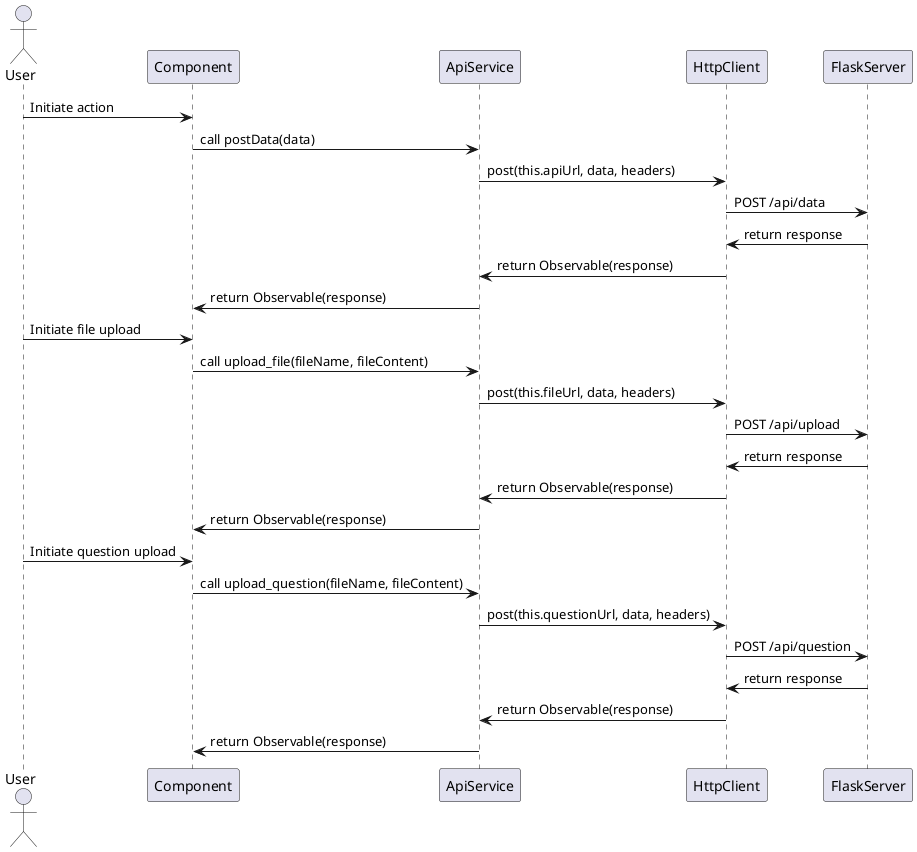@startuml
actor User

participant Component
participant ApiService
participant HttpClient
participant FlaskServer

User -> Component: Initiate action
Component -> ApiService: call postData(data)
ApiService -> HttpClient: post(this.apiUrl, data, headers)
HttpClient -> FlaskServer: POST /api/data
FlaskServer -> HttpClient: return response
HttpClient -> ApiService: return Observable(response)
ApiService -> Component: return Observable(response)

User -> Component: Initiate file upload
Component -> ApiService: call upload_file(fileName, fileContent)
ApiService -> HttpClient: post(this.fileUrl, data, headers)
HttpClient -> FlaskServer: POST /api/upload
FlaskServer -> HttpClient: return response
HttpClient -> ApiService: return Observable(response)
ApiService -> Component: return Observable(response)

User -> Component: Initiate question upload
Component -> ApiService: call upload_question(fileName, fileContent)
ApiService -> HttpClient: post(this.questionUrl, data, headers)
HttpClient -> FlaskServer: POST /api/question
FlaskServer -> HttpClient: return response
HttpClient -> ApiService: return Observable(response)
ApiService -> Component: return Observable(response)

@enduml
